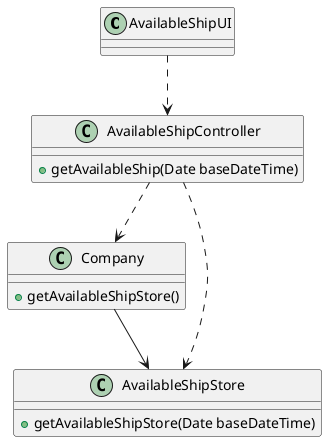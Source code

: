 @startuml
class AvailableShipUI{
}

class AvailableShipController{
+getAvailableShip(Date baseDateTime)
}

class Company{
+getAvailableShipStore()
}

class AvailableShipStore{
+getAvailableShipStore(Date baseDateTime)
}

AvailableShipUI ..> AvailableShipController
AvailableShipController ..> AvailableShipStore
AvailableShipController ..> Company
Company --> AvailableShipStore



@enduml